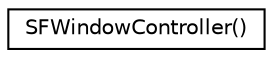 digraph "Graphical Class Hierarchy"
{
 // LATEX_PDF_SIZE
  edge [fontname="Helvetica",fontsize="10",labelfontname="Helvetica",labelfontsize="10"];
  node [fontname="Helvetica",fontsize="10",shape=record];
  rankdir="LR";
  Node0 [label="SFWindowController()",height=0.2,width=0.4,color="black", fillcolor="white", style="filled",URL="$d5/d3d/categorySFWindowController_07_08.html",tooltip=" "];
}
